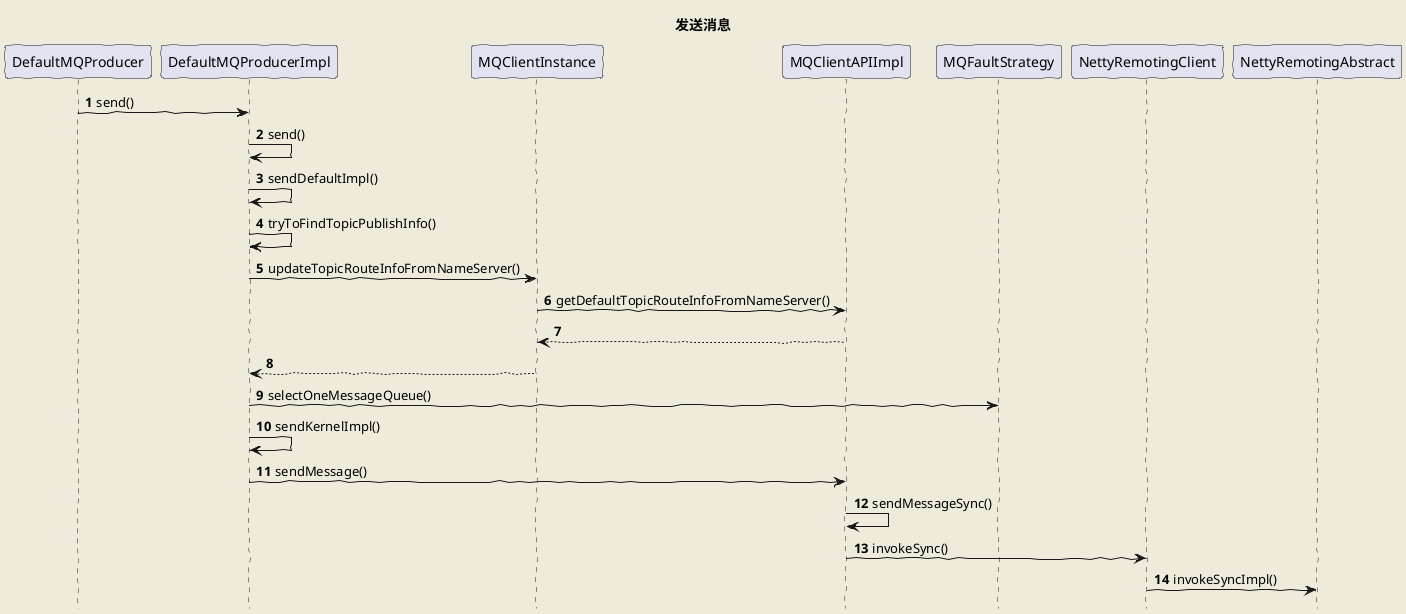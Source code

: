 @startuml
hide footbox
title 发送消息
autonumber
skinparam backgroundColor #EEEBDC
skinparam handwritten true

DefaultMQProducer -> DefaultMQProducerImpl: send()
DefaultMQProducerImpl -> DefaultMQProducerImpl: send()
DefaultMQProducerImpl -> DefaultMQProducerImpl: sendDefaultImpl()
DefaultMQProducerImpl -> DefaultMQProducerImpl: tryToFindTopicPublishInfo()
DefaultMQProducerImpl -> MQClientInstance: updateTopicRouteInfoFromNameServer()
MQClientInstance -> MQClientAPIImpl: getDefaultTopicRouteInfoFromNameServer()
MQClientInstance <-- MQClientAPIImpl
DefaultMQProducerImpl <-- MQClientInstance

DefaultMQProducerImpl -> MQFaultStrategy: selectOneMessageQueue()
DefaultMQProducerImpl -> DefaultMQProducerImpl: sendKernelImpl()
DefaultMQProducerImpl -> MQClientAPIImpl: sendMessage()
MQClientAPIImpl -> MQClientAPIImpl: sendMessageSync()
MQClientAPIImpl -> NettyRemotingClient: invokeSync()
NettyRemotingClient -> NettyRemotingAbstract: invokeSyncImpl()

@enduml